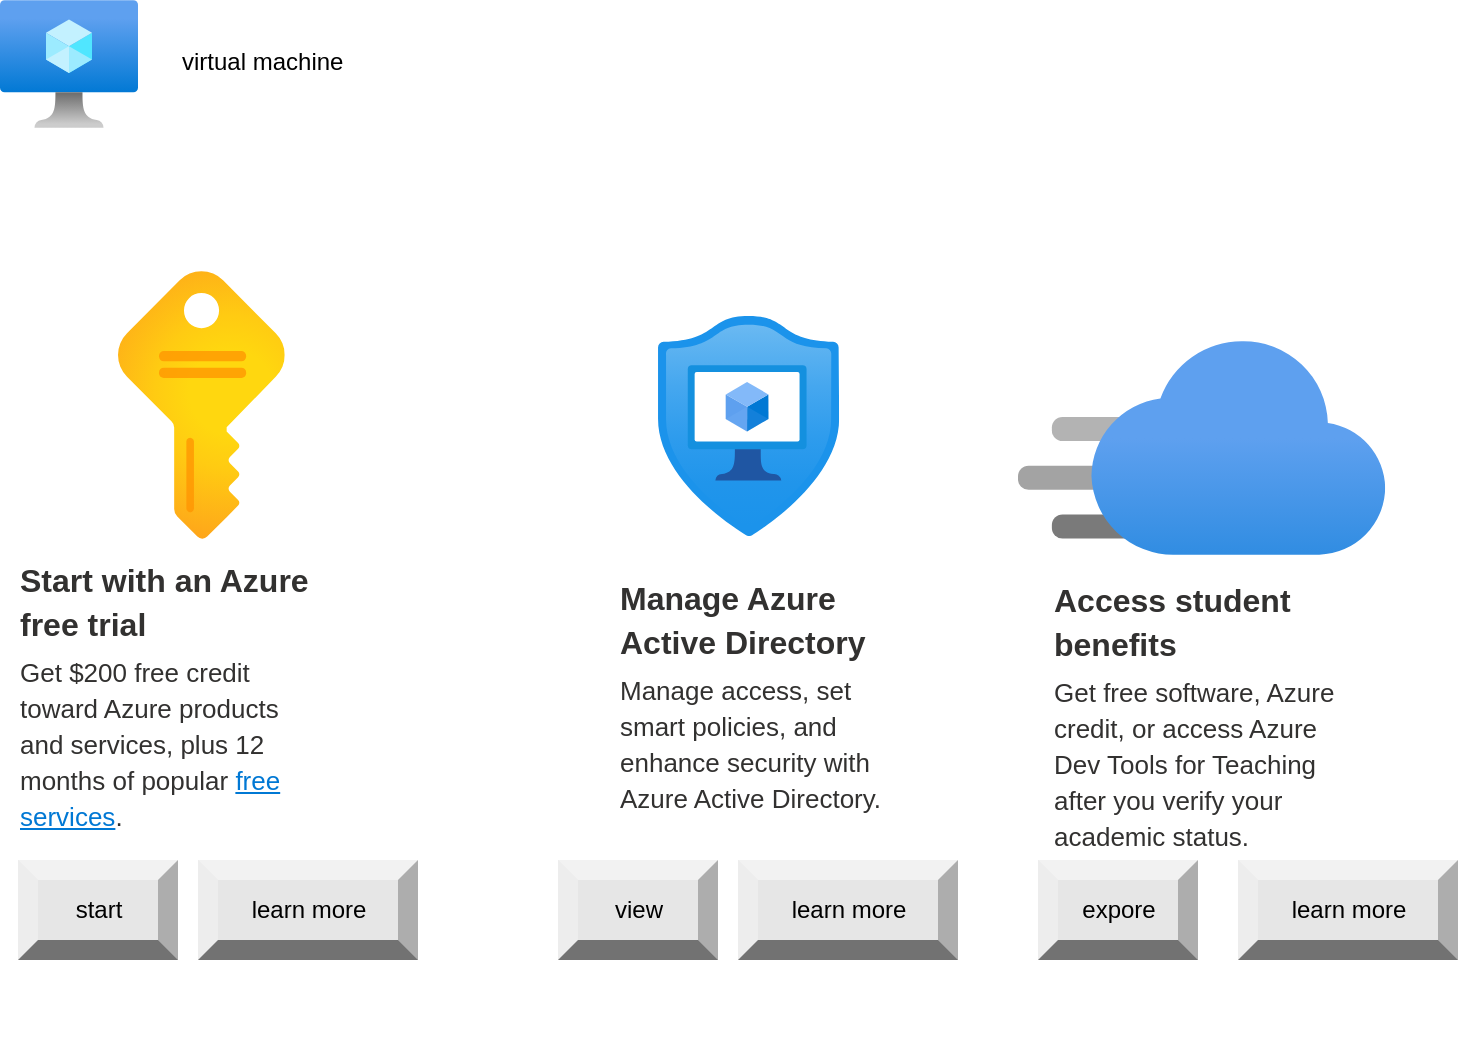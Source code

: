 <mxfile version="16.2.7" type="github">
  <diagram id="pAJJdIPkgRgYyLBMtVKs" name="Page-1">
    <mxGraphModel dx="1019" dy="519" grid="1" gridSize="10" guides="1" tooltips="1" connect="1" arrows="1" fold="1" page="1" pageScale="1" pageWidth="3300" pageHeight="4681" math="0" shadow="0">
      <root>
        <mxCell id="0" />
        <mxCell id="1" parent="0" />
        <mxCell id="SBOwB0kPgR7Zq0svO9q3-4" value="" style="aspect=fixed;html=1;points=[];align=center;image;fontSize=12;image=img/lib/azure2/compute/Virtual_Machine.svg;" vertex="1" parent="1">
          <mxGeometry x="151" y="100" width="69" height="64" as="geometry" />
        </mxCell>
        <mxCell id="SBOwB0kPgR7Zq0svO9q3-6" value="" style="aspect=fixed;html=1;points=[];align=center;image;fontSize=12;image=img/lib/azure2/security/Application_Security_Groups.svg;" vertex="1" parent="1">
          <mxGeometry x="480" y="258" width="90.59" height="110" as="geometry" />
        </mxCell>
        <mxCell id="SBOwB0kPgR7Zq0svO9q3-8" value="" style="aspect=fixed;html=1;points=[];align=center;image;fontSize=12;image=img/lib/azure2/internet_of_things/Time_Series_Insights_Access_Policies.svg;" vertex="1" parent="1">
          <mxGeometry x="210" y="235" width="83.38" height="135" as="geometry" />
        </mxCell>
        <mxCell id="SBOwB0kPgR7Zq0svO9q3-9" value="&lt;div class=&quot;ext-browse-zerosubs-panel-title&quot; style=&quot;font-size: 16px ; font-weight: 600 ; line-height: 22px ; margin-top: 16px ; color: rgb(50 , 49 , 48) ; font-family: &amp;#34;az_ea_font&amp;#34; , &amp;#34;segoe ui&amp;#34; , &amp;#34;az_font&amp;#34; , , , &amp;#34;blinkmacsystemfont&amp;#34; , &amp;#34;roboto&amp;#34; , &amp;#34;oxygen&amp;#34; , &amp;#34;ubuntu&amp;#34; , &amp;#34;cantarell&amp;#34; , &amp;#34;open sans&amp;#34; , &amp;#34;helvetica neue&amp;#34; , sans-serif ; text-align: left ; background-color: rgb(255 , 255 , 255) ; outline: none&quot;&gt;Start with an Azure free trial&lt;/div&gt;&lt;div class=&quot;ext-browse-zerosubs-panel-description&quot; style=&quot;font-size: 13px ; margin-top: 4px ; line-height: 18px ; color: rgb(50 , 49 , 48) ; font-family: &amp;#34;az_ea_font&amp;#34; , &amp;#34;segoe ui&amp;#34; , &amp;#34;az_font&amp;#34; , , , &amp;#34;blinkmacsystemfont&amp;#34; , &amp;#34;roboto&amp;#34; , &amp;#34;oxygen&amp;#34; , &amp;#34;ubuntu&amp;#34; , &amp;#34;cantarell&amp;#34; , &amp;#34;open sans&amp;#34; , &amp;#34;helvetica neue&amp;#34; , sans-serif ; text-align: left ; background-color: rgb(255 , 255 , 255) ; outline: none&quot;&gt;&lt;span id=&quot;_weave_e_151&quot; style=&quot;font-weight: inherit ; outline: none&quot;&gt;Get $200 free credit toward Azure products and services, plus 12 months of popular&amp;nbsp;&lt;a tabindex=&quot;0&quot; href=&quot;https://portal.azure.com/#blade/Microsoft_Azure_Billing/FreeServicesBlade&quot; class=&quot;fxs-fxclick&quot; style=&quot;font-weight: inherit ; color: rgb(0 , 120 , 212) ; cursor: pointer ; outline: none&quot;&gt;free services&lt;/a&gt;.&lt;/span&gt;&lt;/div&gt;" style="text;html=1;strokeColor=none;fillColor=none;align=center;verticalAlign=middle;whiteSpace=wrap;rounded=0;" vertex="1" parent="1">
          <mxGeometry x="160" y="270" width="150" height="340" as="geometry" />
        </mxCell>
        <mxCell id="SBOwB0kPgR7Zq0svO9q3-10" value="&lt;div class=&quot;ext-browse-zerosubs-panel-title&quot; style=&quot;font-size: 16px ; font-weight: 600 ; line-height: 22px ; margin-top: 16px ; color: rgb(50 , 49 , 48) ; font-family: &amp;#34;az_ea_font&amp;#34; , &amp;#34;segoe ui&amp;#34; , &amp;#34;az_font&amp;#34; , , , &amp;#34;blinkmacsystemfont&amp;#34; , &amp;#34;roboto&amp;#34; , &amp;#34;oxygen&amp;#34; , &amp;#34;ubuntu&amp;#34; , &amp;#34;cantarell&amp;#34; , &amp;#34;open sans&amp;#34; , &amp;#34;helvetica neue&amp;#34; , sans-serif ; text-align: left ; background-color: rgb(255 , 255 , 255) ; outline: none&quot;&gt;&lt;div class=&quot;ext-browse-zerosubs-panel-title&quot; style=&quot;line-height: 22px ; margin-top: 16px ; font-family: &amp;#34;az_ea_font&amp;#34; , &amp;#34;segoe ui&amp;#34; , &amp;#34;az_font&amp;#34; , , , &amp;#34;blinkmacsystemfont&amp;#34; , &amp;#34;roboto&amp;#34; , &amp;#34;oxygen&amp;#34; , &amp;#34;ubuntu&amp;#34; , &amp;#34;cantarell&amp;#34; , &amp;#34;open sans&amp;#34; , &amp;#34;helvetica neue&amp;#34; , sans-serif ; outline: none&quot;&gt;Manage Azure Active Directory&lt;/div&gt;&lt;div class=&quot;ext-browse-zerosubs-panel-description&quot; style=&quot;font-size: 13px ; font-weight: 400 ; margin-top: 4px ; line-height: 18px ; font-family: &amp;#34;az_ea_font&amp;#34; , &amp;#34;segoe ui&amp;#34; , &amp;#34;az_font&amp;#34; , , , &amp;#34;blinkmacsystemfont&amp;#34; , &amp;#34;roboto&amp;#34; , &amp;#34;oxygen&amp;#34; , &amp;#34;ubuntu&amp;#34; , &amp;#34;cantarell&amp;#34; , &amp;#34;open sans&amp;#34; , &amp;#34;helvetica neue&amp;#34; , sans-serif ; outline: none&quot;&gt;&lt;span style=&quot;font-weight: inherit ; outline: none&quot;&gt;Manage access, set smart policies, and enhance security with Azure Active Directory.&lt;/span&gt;&lt;/div&gt;&lt;/div&gt;" style="text;html=1;strokeColor=none;fillColor=none;align=center;verticalAlign=middle;whiteSpace=wrap;rounded=0;" vertex="1" parent="1">
          <mxGeometry x="460" y="270" width="150" height="340" as="geometry" />
        </mxCell>
        <UserObject label="start" link="https://signup.azure.com/signup?offer=ms-azr-0044p&amp;appId=AzPortal_Fx_ZeroSubs_FreeTrialBtn" id="SBOwB0kPgR7Zq0svO9q3-12">
          <mxCell style="labelPosition=center;verticalLabelPosition=middle;align=center;html=1;shape=mxgraph.basic.shaded_button;dx=10;fillColor=#E6E6E6;strokeColor=none;" vertex="1" parent="1">
            <mxGeometry x="160" y="530" width="80" height="50" as="geometry" />
          </mxCell>
        </UserObject>
        <UserObject label="learn more" link="https://azure.microsoft.com/en-us/free/" id="SBOwB0kPgR7Zq0svO9q3-13">
          <mxCell style="labelPosition=center;verticalLabelPosition=middle;align=center;html=1;shape=mxgraph.basic.shaded_button;dx=10;fillColor=#E6E6E6;strokeColor=none;" vertex="1" parent="1">
            <mxGeometry x="250" y="530" width="110" height="50" as="geometry" />
          </mxCell>
        </UserObject>
        <UserObject label="learn more" link="https://azure.microsoft.com/en-us/services/active-directory/" id="SBOwB0kPgR7Zq0svO9q3-14">
          <mxCell style="labelPosition=center;verticalLabelPosition=middle;align=center;html=1;shape=mxgraph.basic.shaded_button;dx=10;fillColor=#E6E6E6;strokeColor=none;" vertex="1" parent="1">
            <mxGeometry x="520" y="530" width="110" height="50" as="geometry" />
          </mxCell>
        </UserObject>
        <UserObject label="view" link="https://portal.azure.com/#blade/Microsoft_AAD_IAM/ActiveDirectoryMenuBlade/Overview" id="SBOwB0kPgR7Zq0svO9q3-15">
          <mxCell style="labelPosition=center;verticalLabelPosition=middle;align=center;html=1;shape=mxgraph.basic.shaded_button;dx=10;fillColor=#E6E6E6;strokeColor=none;" vertex="1" parent="1">
            <mxGeometry x="430" y="530" width="80" height="50" as="geometry" />
          </mxCell>
        </UserObject>
        <mxCell id="SBOwB0kPgR7Zq0svO9q3-16" value="" style="aspect=fixed;html=1;points=[];align=center;image;fontSize=12;image=img/lib/azure2/app_services/CDN_Profiles.svg;" vertex="1" parent="1">
          <mxGeometry x="660" y="270" width="183.6" height="108" as="geometry" />
        </mxCell>
        <mxCell id="SBOwB0kPgR7Zq0svO9q3-17" value="&lt;div class=&quot;ext-browse-zerosubs-panel-title&quot; style=&quot;font-size: 16px ; font-weight: 600 ; line-height: 22px ; margin-top: 16px ; color: rgb(50 , 49 , 48) ; font-family: &amp;#34;az_ea_font&amp;#34; , &amp;#34;segoe ui&amp;#34; , &amp;#34;az_font&amp;#34; , , , &amp;#34;blinkmacsystemfont&amp;#34; , &amp;#34;roboto&amp;#34; , &amp;#34;oxygen&amp;#34; , &amp;#34;ubuntu&amp;#34; , &amp;#34;cantarell&amp;#34; , &amp;#34;open sans&amp;#34; , &amp;#34;helvetica neue&amp;#34; , sans-serif ; text-align: left ; background-color: rgb(255 , 255 , 255) ; outline: none&quot;&gt;&lt;div class=&quot;ext-browse-zerosubs-panel-title&quot; style=&quot;line-height: 22px ; margin-top: 16px ; font-family: &amp;#34;az_ea_font&amp;#34; , &amp;#34;segoe ui&amp;#34; , &amp;#34;az_font&amp;#34; , , , &amp;#34;blinkmacsystemfont&amp;#34; , &amp;#34;roboto&amp;#34; , &amp;#34;oxygen&amp;#34; , &amp;#34;ubuntu&amp;#34; , &amp;#34;cantarell&amp;#34; , &amp;#34;open sans&amp;#34; , &amp;#34;helvetica neue&amp;#34; , sans-serif ; outline: none&quot;&gt;&lt;div class=&quot;ext-browse-zerosubs-panel-title&quot; style=&quot;line-height: 22px ; margin-top: 16px ; font-family: &amp;#34;az_ea_font&amp;#34; , &amp;#34;segoe ui&amp;#34; , &amp;#34;az_font&amp;#34; , , , &amp;#34;blinkmacsystemfont&amp;#34; , &amp;#34;roboto&amp;#34; , &amp;#34;oxygen&amp;#34; , &amp;#34;ubuntu&amp;#34; , &amp;#34;cantarell&amp;#34; , &amp;#34;open sans&amp;#34; , &amp;#34;helvetica neue&amp;#34; , sans-serif ; outline: none&quot;&gt;Access student benefits&lt;/div&gt;&lt;div class=&quot;ext-browse-zerosubs-panel-description&quot; style=&quot;font-size: 13px ; font-weight: 400 ; margin-top: 4px ; line-height: 18px ; font-family: &amp;#34;az_ea_font&amp;#34; , &amp;#34;segoe ui&amp;#34; , &amp;#34;az_font&amp;#34; , , , &amp;#34;blinkmacsystemfont&amp;#34; , &amp;#34;roboto&amp;#34; , &amp;#34;oxygen&amp;#34; , &amp;#34;ubuntu&amp;#34; , &amp;#34;cantarell&amp;#34; , &amp;#34;open sans&amp;#34; , &amp;#34;helvetica neue&amp;#34; , sans-serif ; outline: none&quot;&gt;&lt;span style=&quot;font-weight: inherit ; outline: none&quot;&gt;Get free software, Azure credit, or access Azure Dev Tools for Teaching after you verify your academic status.&lt;/span&gt;&lt;/div&gt;&lt;/div&gt;&lt;/div&gt;" style="text;html=1;strokeColor=none;fillColor=none;align=center;verticalAlign=middle;whiteSpace=wrap;rounded=0;" vertex="1" parent="1">
          <mxGeometry x="676.8" y="280" width="150" height="340" as="geometry" />
        </mxCell>
        <UserObject label="&lt;span style=&quot;font-size: 12px&quot;&gt;expore&lt;/span&gt;" link="https://portal.azure.com/#blade/Microsoft_Azure_Education/EducationMenuBlade/overview" id="SBOwB0kPgR7Zq0svO9q3-18">
          <mxCell style="labelPosition=center;verticalLabelPosition=middle;align=center;html=1;shape=mxgraph.basic.shaded_button;dx=10;fillColor=#E6E6E6;strokeColor=none;" vertex="1" parent="1">
            <mxGeometry x="670" y="530" width="80" height="50" as="geometry" />
          </mxCell>
        </UserObject>
        <UserObject label="learn more" link="%3CmxGraphModel%3E%3Croot%3E%3CmxCell%20id%3D%220%22%2F%3E%3CmxCell%20id%3D%221%22%20parent%3D%220%22%2F%3E%3CUserObject%20label%3D%22learn%20more%22%20link%3D%22https%3A%2F%2Fazure.microsoft.com%2Fen-us%2Fservices%2Factive-directory%2F%22%20id%3D%222%22%3E%3CmxCell%20style%3D%22labelPosition%3Dcenter%3BverticalLabelPosition%3Dmiddle%3Balign%3Dcenter%3Bhtml%3D1%3Bshape%3Dmxgraph.basic.shaded_button%3Bdx%3D10%3BfillColor%3D%23E6E6E6%3BstrokeColor%3Dnone%3B%22%20vertex%3D%221%22%20parent%3D%221%22%3E%3CmxGeometry%20x%3D%22520%22%20y%3D%22530%22%20width%3D%22110%22%20height%3D%2250%22%20as%3D%22geometry%22%2F%3E%3C%2FmxCell%3E%3C%2FUserObject%3E%3C%2Froot%3E%3C%2FmxGraphModel%3E" id="SBOwB0kPgR7Zq0svO9q3-20">
          <mxCell style="labelPosition=center;verticalLabelPosition=middle;align=center;html=1;shape=mxgraph.basic.shaded_button;dx=10;fillColor=#E6E6E6;strokeColor=none;" vertex="1" parent="1">
            <mxGeometry x="770" y="530" width="110" height="50" as="geometry" />
          </mxCell>
        </UserObject>
        <mxCell id="SBOwB0kPgR7Zq0svO9q3-23" value="virtual machine" style="text;whiteSpace=wrap;html=1;" vertex="1" parent="1">
          <mxGeometry x="240" y="117" width="110" height="30" as="geometry" />
        </mxCell>
      </root>
    </mxGraphModel>
  </diagram>
</mxfile>
